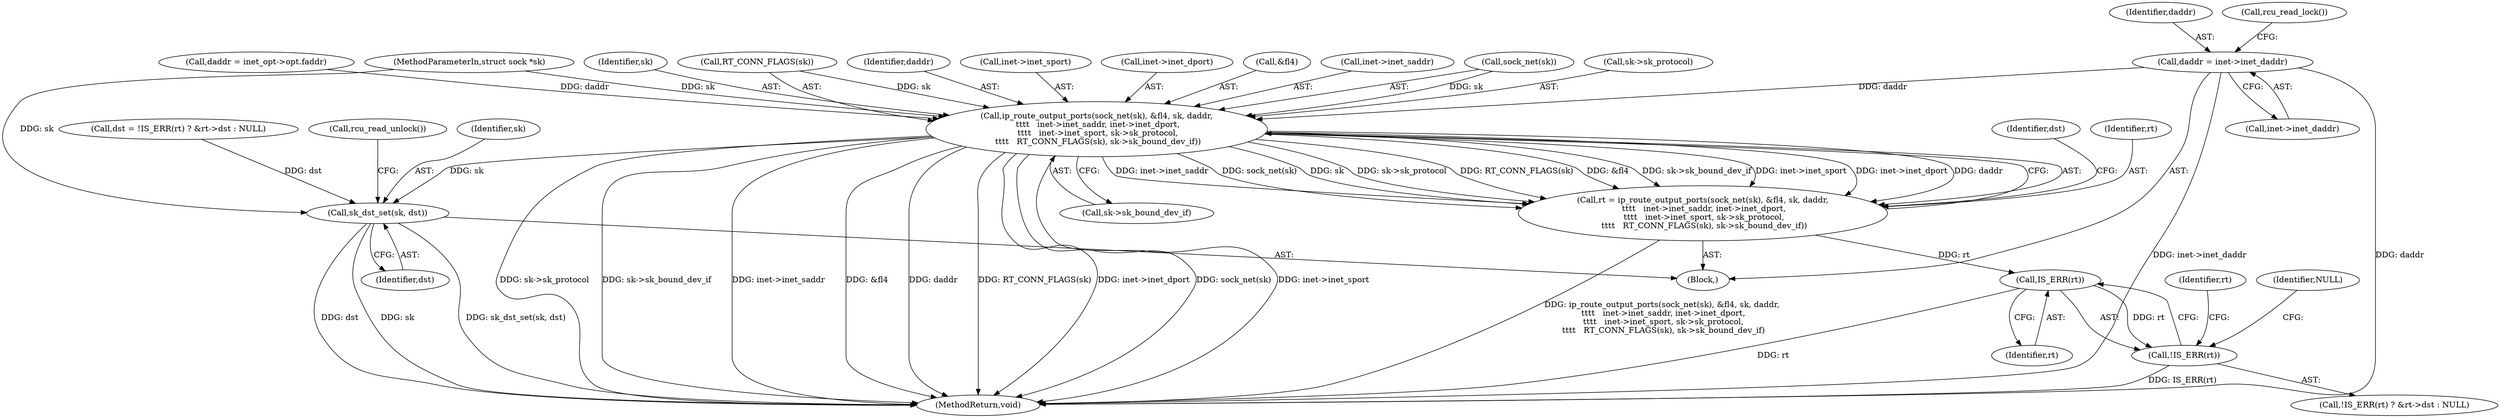 digraph "0_linux_9709674e68646cee5a24e3000b3558d25412203a@pointer" {
"1000110" [label="(Call,daddr = inet->inet_daddr)"];
"1000161" [label="(Call,ip_route_output_ports(sock_net(sk), &fl4, sk, daddr,\n \t\t\t\t   inet->inet_saddr, inet->inet_dport,\n \t\t\t\t   inet->inet_sport, sk->sk_protocol,\n \t\t\t\t   RT_CONN_FLAGS(sk), sk->sk_bound_dev_if))"];
"1000159" [label="(Call,rt = ip_route_output_ports(sock_net(sk), &fl4, sk, daddr,\n \t\t\t\t   inet->inet_saddr, inet->inet_dport,\n \t\t\t\t   inet->inet_sport, sk->sk_protocol,\n \t\t\t\t   RT_CONN_FLAGS(sk), sk->sk_bound_dev_if))"];
"1000189" [label="(Call,IS_ERR(rt))"];
"1000188" [label="(Call,!IS_ERR(rt))"];
"1000196" [label="(Call,sk_dst_set(sk, dst))"];
"1000187" [label="(Call,!IS_ERR(rt) ? &rt->dst : NULL)"];
"1000185" [label="(Call,dst = !IS_ERR(rt) ? &rt->dst : NULL)"];
"1000193" [label="(Identifier,rt)"];
"1000186" [label="(Identifier,dst)"];
"1000161" [label="(Call,ip_route_output_ports(sock_net(sk), &fl4, sk, daddr,\n \t\t\t\t   inet->inet_saddr, inet->inet_dport,\n \t\t\t\t   inet->inet_sport, sk->sk_protocol,\n \t\t\t\t   RT_CONN_FLAGS(sk), sk->sk_bound_dev_if))"];
"1000189" [label="(Call,IS_ERR(rt))"];
"1000160" [label="(Identifier,rt)"];
"1000199" [label="(Call,rcu_read_unlock())"];
"1000164" [label="(Call,&fl4)"];
"1000197" [label="(Identifier,sk)"];
"1000168" [label="(Call,inet->inet_saddr)"];
"1000162" [label="(Call,sock_net(sk))"];
"1000177" [label="(Call,sk->sk_protocol)"];
"1000152" [label="(Call,daddr = inet_opt->opt.faddr)"];
"1000166" [label="(Identifier,sk)"];
"1000180" [label="(Call,RT_CONN_FLAGS(sk))"];
"1000190" [label="(Identifier,rt)"];
"1000159" [label="(Call,rt = ip_route_output_ports(sock_net(sk), &fl4, sk, daddr,\n \t\t\t\t   inet->inet_saddr, inet->inet_dport,\n \t\t\t\t   inet->inet_sport, sk->sk_protocol,\n \t\t\t\t   RT_CONN_FLAGS(sk), sk->sk_bound_dev_if))"];
"1000167" [label="(Identifier,daddr)"];
"1000198" [label="(Identifier,dst)"];
"1000111" [label="(Identifier,daddr)"];
"1000195" [label="(Identifier,NULL)"];
"1000196" [label="(Call,sk_dst_set(sk, dst))"];
"1000174" [label="(Call,inet->inet_sport)"];
"1000188" [label="(Call,!IS_ERR(rt))"];
"1000112" [label="(Call,inet->inet_daddr)"];
"1000171" [label="(Call,inet->inet_dport)"];
"1000101" [label="(MethodParameterIn,struct sock *sk)"];
"1000110" [label="(Call,daddr = inet->inet_daddr)"];
"1000118" [label="(Call,rcu_read_lock())"];
"1000200" [label="(MethodReturn,void)"];
"1000102" [label="(Block,)"];
"1000182" [label="(Call,sk->sk_bound_dev_if)"];
"1000110" -> "1000102"  [label="AST: "];
"1000110" -> "1000112"  [label="CFG: "];
"1000111" -> "1000110"  [label="AST: "];
"1000112" -> "1000110"  [label="AST: "];
"1000118" -> "1000110"  [label="CFG: "];
"1000110" -> "1000200"  [label="DDG: inet->inet_daddr"];
"1000110" -> "1000200"  [label="DDG: daddr"];
"1000110" -> "1000161"  [label="DDG: daddr"];
"1000161" -> "1000159"  [label="AST: "];
"1000161" -> "1000182"  [label="CFG: "];
"1000162" -> "1000161"  [label="AST: "];
"1000164" -> "1000161"  [label="AST: "];
"1000166" -> "1000161"  [label="AST: "];
"1000167" -> "1000161"  [label="AST: "];
"1000168" -> "1000161"  [label="AST: "];
"1000171" -> "1000161"  [label="AST: "];
"1000174" -> "1000161"  [label="AST: "];
"1000177" -> "1000161"  [label="AST: "];
"1000180" -> "1000161"  [label="AST: "];
"1000182" -> "1000161"  [label="AST: "];
"1000159" -> "1000161"  [label="CFG: "];
"1000161" -> "1000200"  [label="DDG: sk->sk_protocol"];
"1000161" -> "1000200"  [label="DDG: sk->sk_bound_dev_if"];
"1000161" -> "1000200"  [label="DDG: inet->inet_saddr"];
"1000161" -> "1000200"  [label="DDG: &fl4"];
"1000161" -> "1000200"  [label="DDG: daddr"];
"1000161" -> "1000200"  [label="DDG: RT_CONN_FLAGS(sk)"];
"1000161" -> "1000200"  [label="DDG: inet->inet_dport"];
"1000161" -> "1000200"  [label="DDG: sock_net(sk)"];
"1000161" -> "1000200"  [label="DDG: inet->inet_sport"];
"1000161" -> "1000159"  [label="DDG: inet->inet_saddr"];
"1000161" -> "1000159"  [label="DDG: sock_net(sk)"];
"1000161" -> "1000159"  [label="DDG: sk"];
"1000161" -> "1000159"  [label="DDG: sk->sk_protocol"];
"1000161" -> "1000159"  [label="DDG: RT_CONN_FLAGS(sk)"];
"1000161" -> "1000159"  [label="DDG: &fl4"];
"1000161" -> "1000159"  [label="DDG: sk->sk_bound_dev_if"];
"1000161" -> "1000159"  [label="DDG: inet->inet_sport"];
"1000161" -> "1000159"  [label="DDG: inet->inet_dport"];
"1000161" -> "1000159"  [label="DDG: daddr"];
"1000162" -> "1000161"  [label="DDG: sk"];
"1000180" -> "1000161"  [label="DDG: sk"];
"1000101" -> "1000161"  [label="DDG: sk"];
"1000152" -> "1000161"  [label="DDG: daddr"];
"1000161" -> "1000196"  [label="DDG: sk"];
"1000159" -> "1000102"  [label="AST: "];
"1000160" -> "1000159"  [label="AST: "];
"1000186" -> "1000159"  [label="CFG: "];
"1000159" -> "1000200"  [label="DDG: ip_route_output_ports(sock_net(sk), &fl4, sk, daddr,\n \t\t\t\t   inet->inet_saddr, inet->inet_dport,\n \t\t\t\t   inet->inet_sport, sk->sk_protocol,\n \t\t\t\t   RT_CONN_FLAGS(sk), sk->sk_bound_dev_if)"];
"1000159" -> "1000189"  [label="DDG: rt"];
"1000189" -> "1000188"  [label="AST: "];
"1000189" -> "1000190"  [label="CFG: "];
"1000190" -> "1000189"  [label="AST: "];
"1000188" -> "1000189"  [label="CFG: "];
"1000189" -> "1000200"  [label="DDG: rt"];
"1000189" -> "1000188"  [label="DDG: rt"];
"1000188" -> "1000187"  [label="AST: "];
"1000193" -> "1000188"  [label="CFG: "];
"1000195" -> "1000188"  [label="CFG: "];
"1000188" -> "1000200"  [label="DDG: IS_ERR(rt)"];
"1000196" -> "1000102"  [label="AST: "];
"1000196" -> "1000198"  [label="CFG: "];
"1000197" -> "1000196"  [label="AST: "];
"1000198" -> "1000196"  [label="AST: "];
"1000199" -> "1000196"  [label="CFG: "];
"1000196" -> "1000200"  [label="DDG: sk"];
"1000196" -> "1000200"  [label="DDG: sk_dst_set(sk, dst)"];
"1000196" -> "1000200"  [label="DDG: dst"];
"1000101" -> "1000196"  [label="DDG: sk"];
"1000185" -> "1000196"  [label="DDG: dst"];
}
